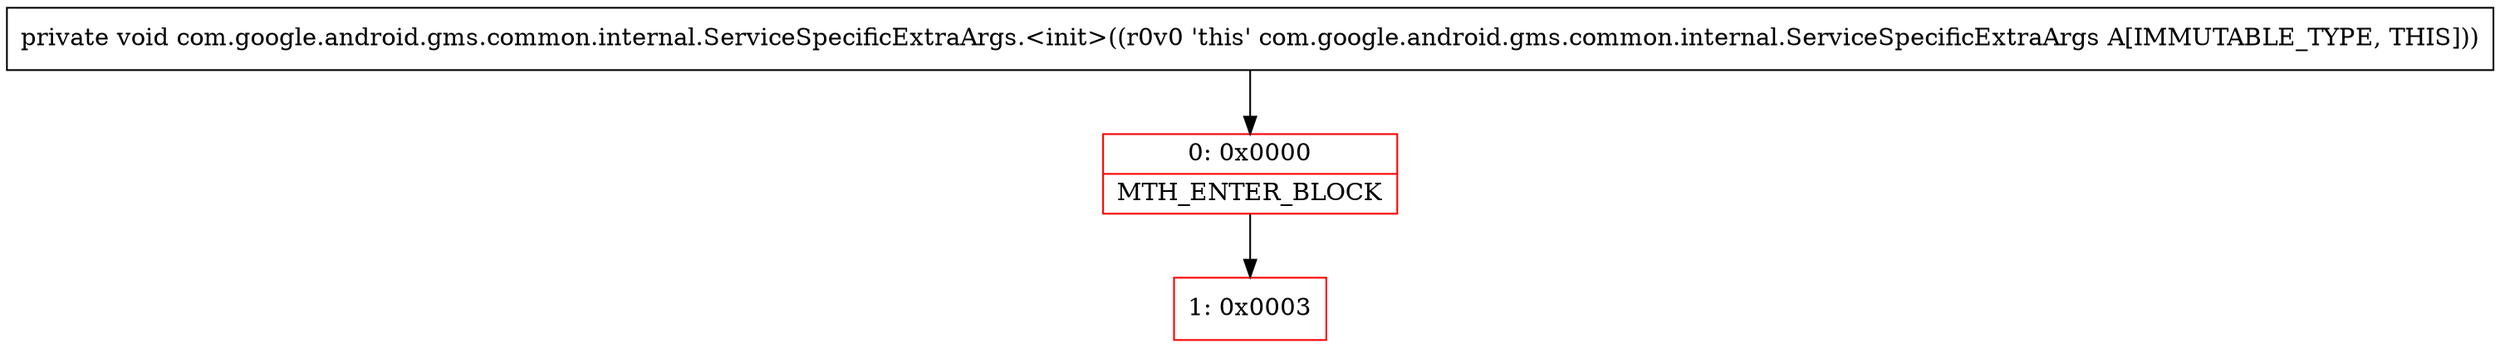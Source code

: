 digraph "CFG forcom.google.android.gms.common.internal.ServiceSpecificExtraArgs.\<init\>()V" {
subgraph cluster_Region_65742818 {
label = "R(0)";
node [shape=record,color=blue];
}
Node_0 [shape=record,color=red,label="{0\:\ 0x0000|MTH_ENTER_BLOCK\l}"];
Node_1 [shape=record,color=red,label="{1\:\ 0x0003}"];
MethodNode[shape=record,label="{private void com.google.android.gms.common.internal.ServiceSpecificExtraArgs.\<init\>((r0v0 'this' com.google.android.gms.common.internal.ServiceSpecificExtraArgs A[IMMUTABLE_TYPE, THIS])) }"];
MethodNode -> Node_0;
Node_0 -> Node_1;
}

